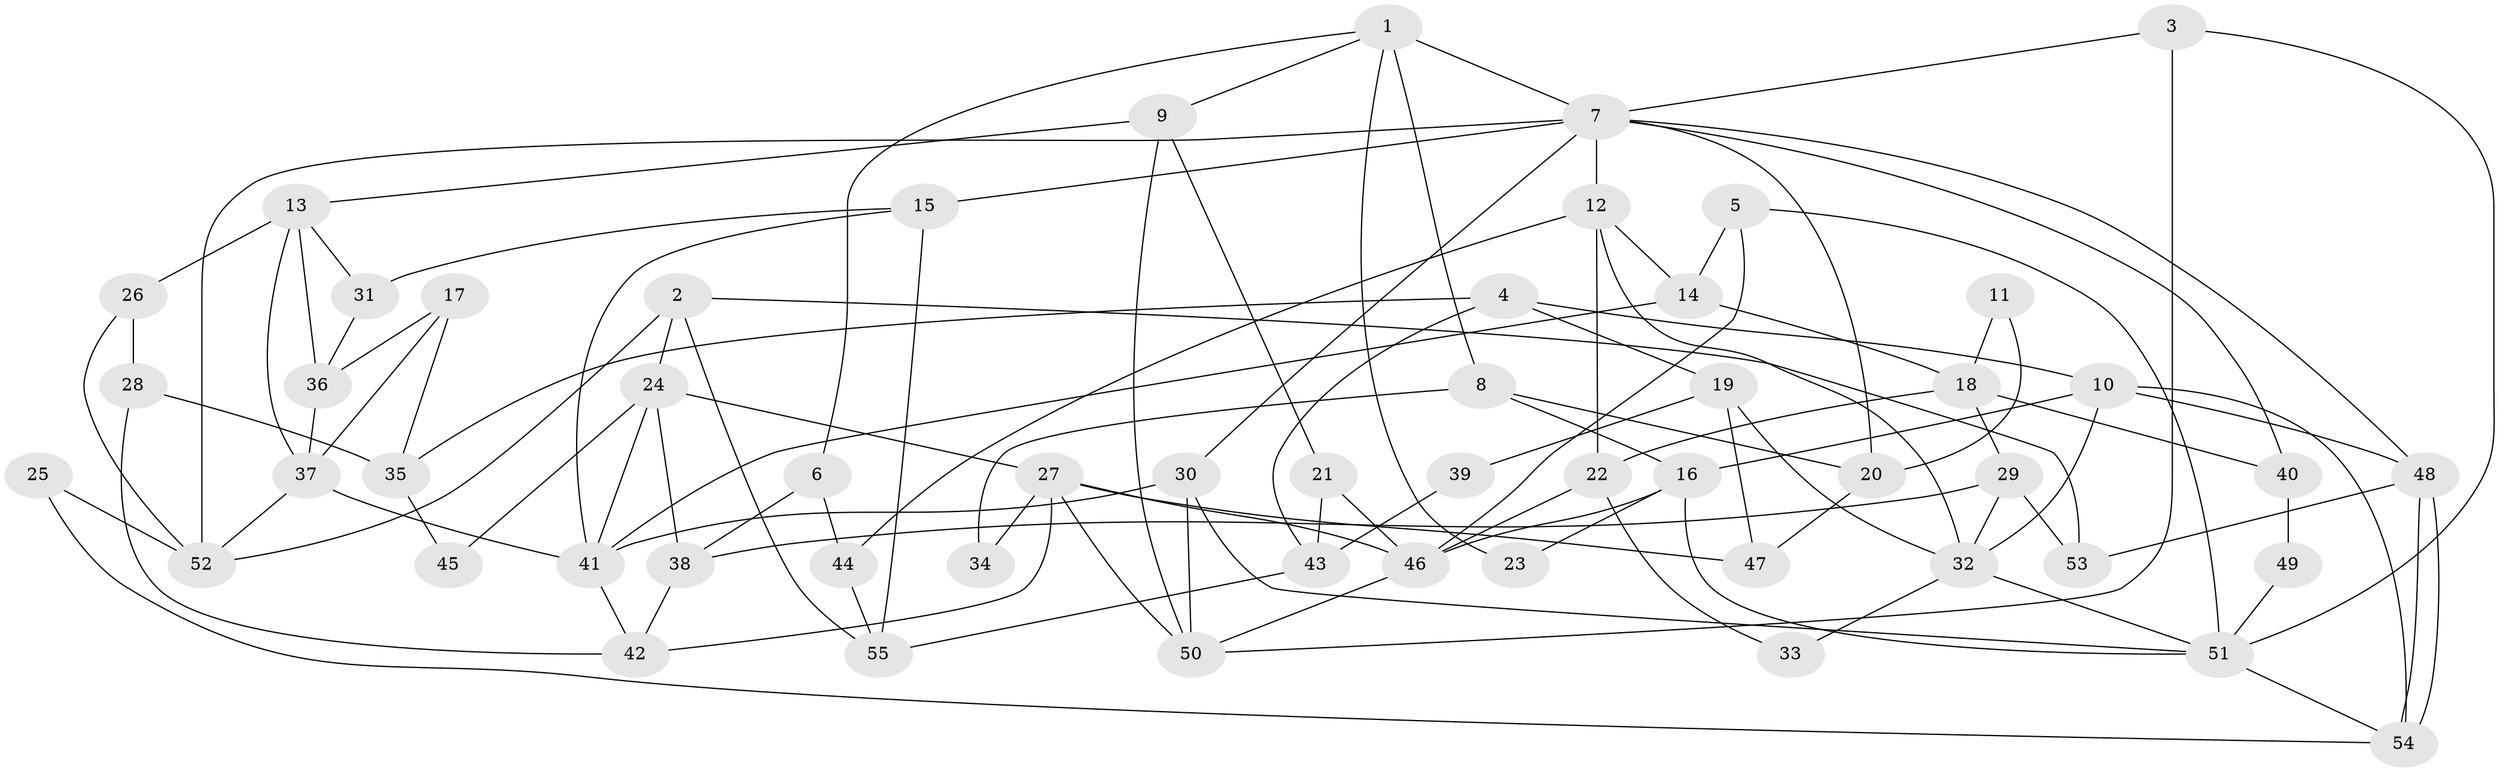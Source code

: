 // coarse degree distribution, {13: 0.045454545454545456, 9: 0.18181818181818182, 3: 0.09090909090909091, 7: 0.18181818181818182, 2: 0.18181818181818182, 4: 0.22727272727272727, 5: 0.045454545454545456, 6: 0.045454545454545456}
// Generated by graph-tools (version 1.1) at 2025/18/03/04/25 18:18:47]
// undirected, 55 vertices, 110 edges
graph export_dot {
graph [start="1"]
  node [color=gray90,style=filled];
  1;
  2;
  3;
  4;
  5;
  6;
  7;
  8;
  9;
  10;
  11;
  12;
  13;
  14;
  15;
  16;
  17;
  18;
  19;
  20;
  21;
  22;
  23;
  24;
  25;
  26;
  27;
  28;
  29;
  30;
  31;
  32;
  33;
  34;
  35;
  36;
  37;
  38;
  39;
  40;
  41;
  42;
  43;
  44;
  45;
  46;
  47;
  48;
  49;
  50;
  51;
  52;
  53;
  54;
  55;
  1 -- 9;
  1 -- 7;
  1 -- 6;
  1 -- 8;
  1 -- 23;
  2 -- 52;
  2 -- 24;
  2 -- 53;
  2 -- 55;
  3 -- 50;
  3 -- 7;
  3 -- 51;
  4 -- 19;
  4 -- 10;
  4 -- 35;
  4 -- 43;
  5 -- 51;
  5 -- 46;
  5 -- 14;
  6 -- 38;
  6 -- 44;
  7 -- 12;
  7 -- 15;
  7 -- 20;
  7 -- 30;
  7 -- 40;
  7 -- 48;
  7 -- 52;
  8 -- 16;
  8 -- 20;
  8 -- 34;
  9 -- 50;
  9 -- 13;
  9 -- 21;
  10 -- 48;
  10 -- 32;
  10 -- 16;
  10 -- 54;
  11 -- 18;
  11 -- 20;
  12 -- 22;
  12 -- 44;
  12 -- 14;
  12 -- 32;
  13 -- 36;
  13 -- 37;
  13 -- 26;
  13 -- 31;
  14 -- 18;
  14 -- 41;
  15 -- 55;
  15 -- 41;
  15 -- 31;
  16 -- 51;
  16 -- 23;
  16 -- 46;
  17 -- 35;
  17 -- 37;
  17 -- 36;
  18 -- 29;
  18 -- 22;
  18 -- 40;
  19 -- 47;
  19 -- 32;
  19 -- 39;
  20 -- 47;
  21 -- 46;
  21 -- 43;
  22 -- 46;
  22 -- 33;
  24 -- 38;
  24 -- 41;
  24 -- 27;
  24 -- 45;
  25 -- 54;
  25 -- 52;
  26 -- 52;
  26 -- 28;
  27 -- 46;
  27 -- 34;
  27 -- 42;
  27 -- 47;
  27 -- 50;
  28 -- 42;
  28 -- 35;
  29 -- 32;
  29 -- 53;
  29 -- 38;
  30 -- 51;
  30 -- 41;
  30 -- 50;
  31 -- 36;
  32 -- 51;
  32 -- 33;
  35 -- 45;
  36 -- 37;
  37 -- 41;
  37 -- 52;
  38 -- 42;
  39 -- 43;
  40 -- 49;
  41 -- 42;
  43 -- 55;
  44 -- 55;
  46 -- 50;
  48 -- 54;
  48 -- 54;
  48 -- 53;
  49 -- 51;
  51 -- 54;
}
